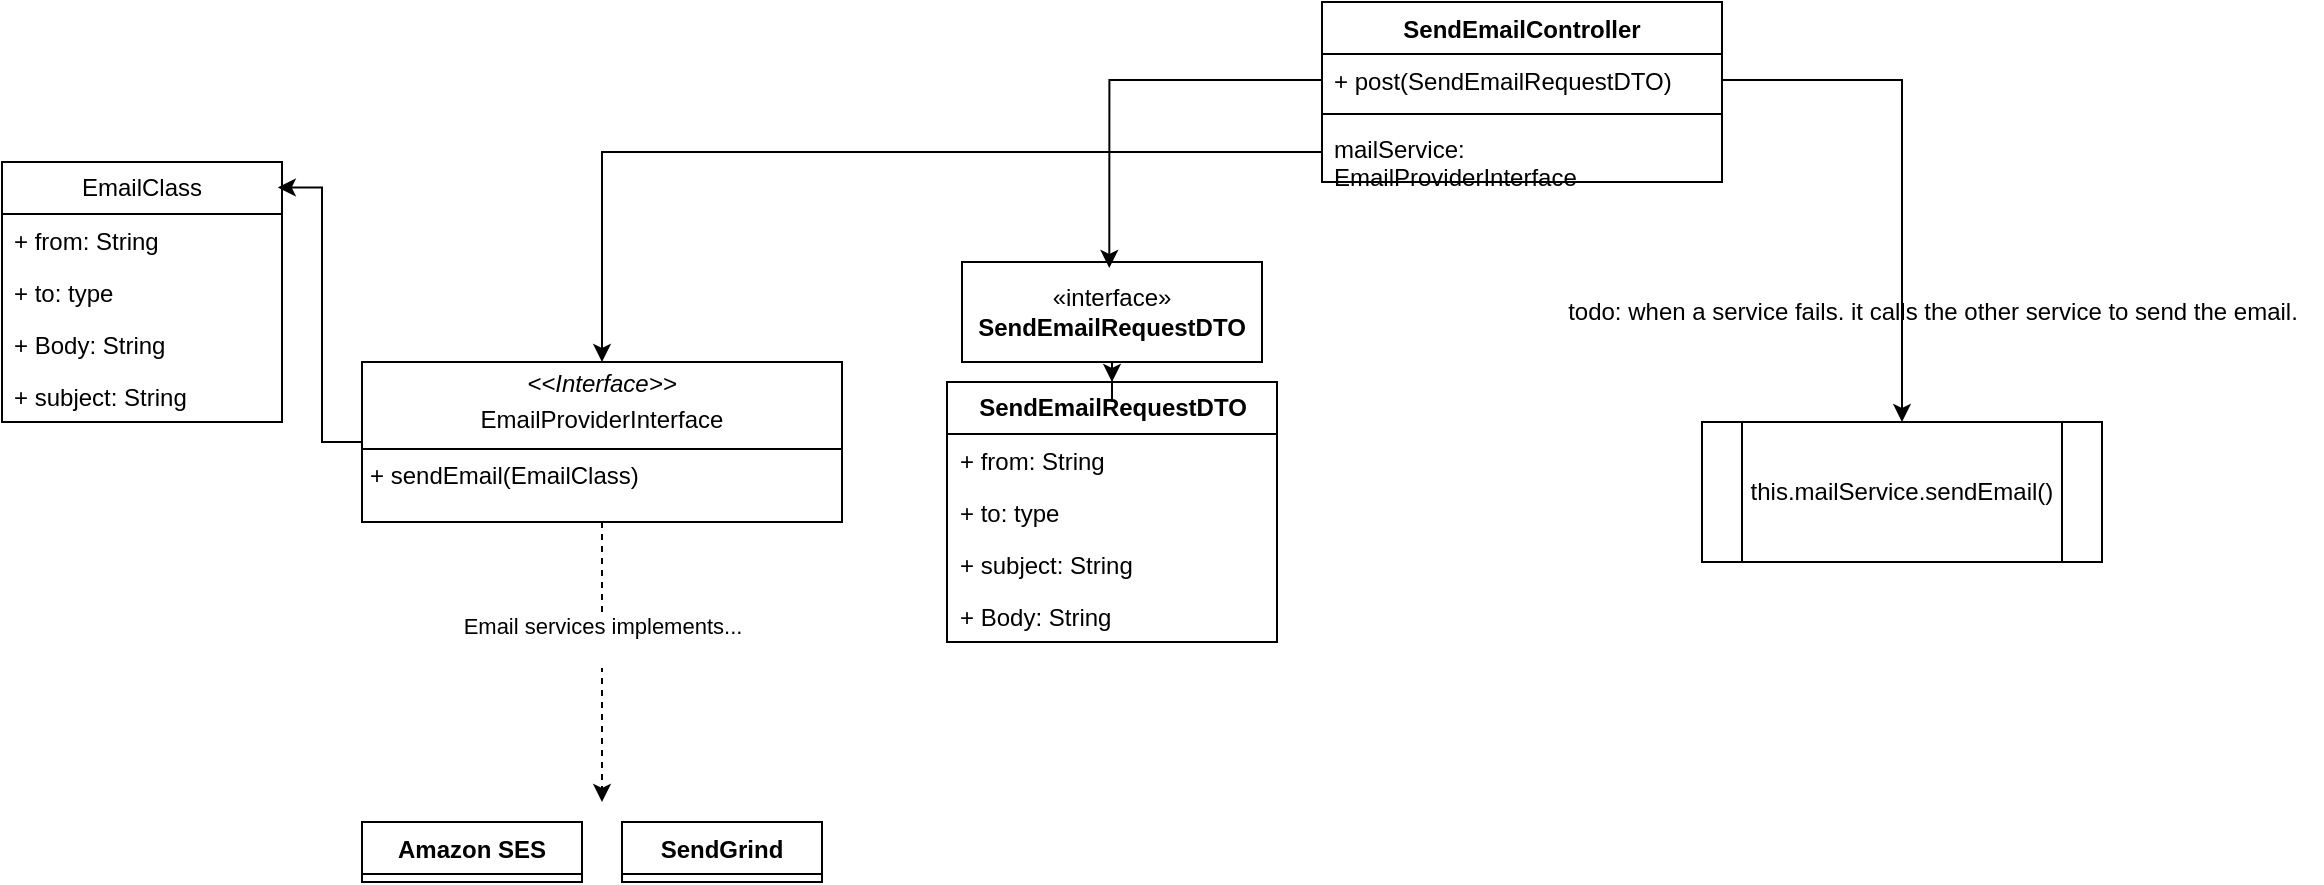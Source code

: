 <mxfile version="22.1.22" type="embed">
  <diagram name="Page-1" id="4jpqiuBLFit9PhiXddBy">
    <mxGraphModel dx="2314" dy="768" grid="1" gridSize="10" guides="1" tooltips="1" connect="1" arrows="1" fold="1" page="1" pageScale="1" pageWidth="850" pageHeight="1100" math="0" shadow="0">
      <root>
        <mxCell id="0" />
        <mxCell id="1" parent="0" />
        <mxCell id="ws-vOIrRcfvoXX8yQjIc-5" value="SendEmailController" style="swimlane;fontStyle=1;align=center;verticalAlign=top;childLayout=stackLayout;horizontal=1;startSize=26;horizontalStack=0;resizeParent=1;resizeParentMax=0;resizeLast=0;collapsible=1;marginBottom=0;whiteSpace=wrap;html=1;" parent="1" vertex="1">
          <mxGeometry x="190" y="170" width="200" height="90" as="geometry">
            <mxRectangle x="210" y="170" width="150" height="30" as="alternateBounds" />
          </mxGeometry>
        </mxCell>
        <mxCell id="ws-vOIrRcfvoXX8yQjIc-6" value="&lt;div&gt;+ post(SendEmailRequestDTO)&lt;/div&gt;&lt;div&gt;&lt;br&gt;&lt;/div&gt;" style="text;strokeColor=none;fillColor=none;align=left;verticalAlign=top;spacingLeft=4;spacingRight=4;overflow=hidden;rotatable=0;points=[[0,0.5],[1,0.5]];portConstraint=eastwest;whiteSpace=wrap;html=1;" parent="ws-vOIrRcfvoXX8yQjIc-5" vertex="1">
          <mxGeometry y="26" width="200" height="26" as="geometry" />
        </mxCell>
        <mxCell id="ws-vOIrRcfvoXX8yQjIc-7" value="" style="line;strokeWidth=1;fillColor=none;align=left;verticalAlign=middle;spacingTop=-1;spacingLeft=3;spacingRight=3;rotatable=0;labelPosition=right;points=[];portConstraint=eastwest;strokeColor=inherit;" parent="ws-vOIrRcfvoXX8yQjIc-5" vertex="1">
          <mxGeometry y="52" width="200" height="8" as="geometry" />
        </mxCell>
        <mxCell id="EF_XjzuxJkAvIcU-h72x-19" value="mailService: EmailProviderInterface " style="text;strokeColor=none;fillColor=none;align=left;verticalAlign=top;spacingLeft=4;spacingRight=4;overflow=hidden;rotatable=0;points=[[0,0.5],[1,0.5]];portConstraint=eastwest;whiteSpace=wrap;html=1;" parent="ws-vOIrRcfvoXX8yQjIc-5" vertex="1">
          <mxGeometry y="60" width="200" height="30" as="geometry" />
        </mxCell>
        <mxCell id="EF_XjzuxJkAvIcU-h72x-5" style="edgeStyle=orthogonalEdgeStyle;rounded=0;orthogonalLoop=1;jettySize=auto;html=1;" parent="1" source="EF_XjzuxJkAvIcU-h72x-3" target="EF_XjzuxJkAvIcU-h72x-6" edge="1">
          <mxGeometry relative="1" as="geometry">
            <mxPoint x="85" y="400" as="targetPoint" />
          </mxGeometry>
        </mxCell>
        <mxCell id="EF_XjzuxJkAvIcU-h72x-3" value="«interface»&lt;br&gt;&lt;b&gt;SendEmailRequestDTO&lt;/b&gt;" style="html=1;whiteSpace=wrap;" parent="1" vertex="1">
          <mxGeometry x="10" y="300" width="150" height="50" as="geometry" />
        </mxCell>
        <mxCell id="EF_XjzuxJkAvIcU-h72x-4" style="edgeStyle=orthogonalEdgeStyle;rounded=0;orthogonalLoop=1;jettySize=auto;html=1;entryX=0.491;entryY=0.06;entryDx=0;entryDy=0;entryPerimeter=0;" parent="1" source="ws-vOIrRcfvoXX8yQjIc-6" target="EF_XjzuxJkAvIcU-h72x-3" edge="1">
          <mxGeometry relative="1" as="geometry" />
        </mxCell>
        <mxCell id="EF_XjzuxJkAvIcU-h72x-6" value="&lt;b&gt;SendEmailRequestDTO&lt;/b&gt;" style="swimlane;fontStyle=0;childLayout=stackLayout;horizontal=1;startSize=26;fillColor=none;horizontalStack=0;resizeParent=1;resizeParentMax=0;resizeLast=0;collapsible=1;marginBottom=0;whiteSpace=wrap;html=1;" parent="1" vertex="1">
          <mxGeometry x="2.5" y="360" width="165" height="130" as="geometry">
            <mxRectangle x="15" y="390" width="100" height="30" as="alternateBounds" />
          </mxGeometry>
        </mxCell>
        <mxCell id="EF_XjzuxJkAvIcU-h72x-7" value="+ from: String" style="text;strokeColor=none;fillColor=none;align=left;verticalAlign=top;spacingLeft=4;spacingRight=4;overflow=hidden;rotatable=0;points=[[0,0.5],[1,0.5]];portConstraint=eastwest;whiteSpace=wrap;html=1;" parent="EF_XjzuxJkAvIcU-h72x-6" vertex="1">
          <mxGeometry y="26" width="165" height="26" as="geometry" />
        </mxCell>
        <mxCell id="EF_XjzuxJkAvIcU-h72x-8" value="&lt;div&gt;+ to: type&lt;/div&gt;" style="text;strokeColor=none;fillColor=none;align=left;verticalAlign=top;spacingLeft=4;spacingRight=4;overflow=hidden;rotatable=0;points=[[0,0.5],[1,0.5]];portConstraint=eastwest;whiteSpace=wrap;html=1;" parent="EF_XjzuxJkAvIcU-h72x-6" vertex="1">
          <mxGeometry y="52" width="165" height="26" as="geometry" />
        </mxCell>
        <mxCell id="EF_XjzuxJkAvIcU-h72x-9" value="+ subject: String" style="text;strokeColor=none;fillColor=none;align=left;verticalAlign=top;spacingLeft=4;spacingRight=4;overflow=hidden;rotatable=0;points=[[0,0.5],[1,0.5]];portConstraint=eastwest;whiteSpace=wrap;html=1;" parent="EF_XjzuxJkAvIcU-h72x-6" vertex="1">
          <mxGeometry y="78" width="165" height="26" as="geometry" />
        </mxCell>
        <mxCell id="EF_XjzuxJkAvIcU-h72x-10" value="+ Body: String" style="text;strokeColor=none;fillColor=none;align=left;verticalAlign=top;spacingLeft=4;spacingRight=4;overflow=hidden;rotatable=0;points=[[0,0.5],[1,0.5]];portConstraint=eastwest;whiteSpace=wrap;html=1;" parent="EF_XjzuxJkAvIcU-h72x-6" vertex="1">
          <mxGeometry y="104" width="165" height="26" as="geometry" />
        </mxCell>
        <mxCell id="EF_XjzuxJkAvIcU-h72x-14" value="this.mailService.sendEmail()" style="shape=process;whiteSpace=wrap;html=1;backgroundOutline=1;" parent="1" vertex="1">
          <mxGeometry x="380" y="380" width="200" height="70" as="geometry" />
        </mxCell>
        <mxCell id="EF_XjzuxJkAvIcU-h72x-15" style="edgeStyle=orthogonalEdgeStyle;rounded=0;orthogonalLoop=1;jettySize=auto;html=1;exitX=1;exitY=0.5;exitDx=0;exitDy=0;" parent="1" source="ws-vOIrRcfvoXX8yQjIc-6" target="EF_XjzuxJkAvIcU-h72x-14" edge="1">
          <mxGeometry relative="1" as="geometry" />
        </mxCell>
        <mxCell id="EF_XjzuxJkAvIcU-h72x-52" style="edgeStyle=orthogonalEdgeStyle;rounded=0;orthogonalLoop=1;jettySize=auto;html=1;curved=0;dashed=1;" parent="1" source="EF_XjzuxJkAvIcU-h72x-22" edge="1">
          <mxGeometry relative="1" as="geometry">
            <mxPoint x="-170" y="570" as="targetPoint" />
          </mxGeometry>
        </mxCell>
        <mxCell id="EF_XjzuxJkAvIcU-h72x-53" value="&lt;div&gt;Email services implements...&lt;/div&gt;&lt;div&gt;&lt;br&gt;&lt;/div&gt;" style="edgeLabel;html=1;align=center;verticalAlign=middle;resizable=0;points=[];" parent="EF_XjzuxJkAvIcU-h72x-52" vertex="1" connectable="0">
          <mxGeometry x="-0.16" relative="1" as="geometry">
            <mxPoint as="offset" />
          </mxGeometry>
        </mxCell>
        <mxCell id="EF_XjzuxJkAvIcU-h72x-22" value="&lt;p style=&quot;margin:0px;margin-top:4px;text-align:center;&quot;&gt;&lt;i&gt;&amp;lt;&amp;lt;Interface&amp;gt;&amp;gt;&lt;/i&gt;&lt;br&gt;&lt;/p&gt;&lt;p style=&quot;margin:0px;margin-top:4px;text-align:center;&quot;&gt;EmailProviderInterface&lt;/p&gt;&lt;hr size=&quot;1&quot; style=&quot;border-style:solid;&quot;&gt;&lt;p style=&quot;margin:0px;margin-left:4px;&quot;&gt;+ sendEmail(EmailClass)&lt;br&gt;&lt;/p&gt;" style="verticalAlign=top;align=left;overflow=fill;html=1;whiteSpace=wrap;" parent="1" vertex="1">
          <mxGeometry x="-290" y="350" width="240" height="80" as="geometry" />
        </mxCell>
        <mxCell id="EF_XjzuxJkAvIcU-h72x-23" style="edgeStyle=orthogonalEdgeStyle;rounded=0;orthogonalLoop=1;jettySize=auto;html=1;" parent="1" source="EF_XjzuxJkAvIcU-h72x-19" target="EF_XjzuxJkAvIcU-h72x-22" edge="1">
          <mxGeometry relative="1" as="geometry" />
        </mxCell>
        <mxCell id="EF_XjzuxJkAvIcU-h72x-25" value="EmailClass" style="swimlane;fontStyle=0;childLayout=stackLayout;horizontal=1;startSize=26;fillColor=none;horizontalStack=0;resizeParent=1;resizeParentMax=0;resizeLast=0;collapsible=1;marginBottom=0;whiteSpace=wrap;html=1;" parent="1" vertex="1">
          <mxGeometry x="-470" y="250" width="140" height="130" as="geometry">
            <mxRectangle x="-470" y="250" width="100" height="30" as="alternateBounds" />
          </mxGeometry>
        </mxCell>
        <mxCell id="EF_XjzuxJkAvIcU-h72x-46" value="+ from: String" style="text;strokeColor=none;fillColor=none;align=left;verticalAlign=top;spacingLeft=4;spacingRight=4;overflow=hidden;rotatable=0;points=[[0,0.5],[1,0.5]];portConstraint=eastwest;whiteSpace=wrap;html=1;" parent="EF_XjzuxJkAvIcU-h72x-25" vertex="1">
          <mxGeometry y="26" width="140" height="26" as="geometry" />
        </mxCell>
        <mxCell id="EF_XjzuxJkAvIcU-h72x-47" value="&lt;div&gt;+ to: type&lt;/div&gt;" style="text;strokeColor=none;fillColor=none;align=left;verticalAlign=top;spacingLeft=4;spacingRight=4;overflow=hidden;rotatable=0;points=[[0,0.5],[1,0.5]];portConstraint=eastwest;whiteSpace=wrap;html=1;" parent="EF_XjzuxJkAvIcU-h72x-25" vertex="1">
          <mxGeometry y="52" width="140" height="26" as="geometry" />
        </mxCell>
        <mxCell id="EF_XjzuxJkAvIcU-h72x-49" value="+ Body: String" style="text;strokeColor=none;fillColor=none;align=left;verticalAlign=top;spacingLeft=4;spacingRight=4;overflow=hidden;rotatable=0;points=[[0,0.5],[1,0.5]];portConstraint=eastwest;whiteSpace=wrap;html=1;" parent="EF_XjzuxJkAvIcU-h72x-25" vertex="1">
          <mxGeometry y="78" width="140" height="26" as="geometry" />
        </mxCell>
        <mxCell id="EF_XjzuxJkAvIcU-h72x-48" value="+ subject: String" style="text;strokeColor=none;fillColor=none;align=left;verticalAlign=top;spacingLeft=4;spacingRight=4;overflow=hidden;rotatable=0;points=[[0,0.5],[1,0.5]];portConstraint=eastwest;whiteSpace=wrap;html=1;" parent="EF_XjzuxJkAvIcU-h72x-25" vertex="1">
          <mxGeometry y="104" width="140" height="26" as="geometry" />
        </mxCell>
        <mxCell id="EF_XjzuxJkAvIcU-h72x-50" style="edgeStyle=orthogonalEdgeStyle;rounded=0;orthogonalLoop=1;jettySize=auto;html=1;entryX=0.985;entryY=0.098;entryDx=0;entryDy=0;entryPerimeter=0;" parent="1" source="EF_XjzuxJkAvIcU-h72x-22" target="EF_XjzuxJkAvIcU-h72x-25" edge="1">
          <mxGeometry relative="1" as="geometry" />
        </mxCell>
        <mxCell id="EF_XjzuxJkAvIcU-h72x-51" value="todo: when a service fails. it calls the other service to send the email." style="text;html=1;align=center;verticalAlign=middle;resizable=0;points=[];autosize=1;strokeColor=none;fillColor=none;" parent="1" vertex="1">
          <mxGeometry x="300" y="310" width="390" height="30" as="geometry" />
        </mxCell>
        <mxCell id="EF_XjzuxJkAvIcU-h72x-54" value="Amazon SES" style="swimlane;fontStyle=1;align=center;verticalAlign=top;childLayout=stackLayout;horizontal=1;startSize=26;horizontalStack=0;resizeParent=1;resizeParentMax=0;resizeLast=0;collapsible=1;marginBottom=0;whiteSpace=wrap;html=1;" parent="1" vertex="1" collapsed="1">
          <mxGeometry x="-290" y="580" width="110" height="30" as="geometry">
            <mxRectangle x="-350" y="580" width="160" height="86" as="alternateBounds" />
          </mxGeometry>
        </mxCell>
        <mxCell id="EF_XjzuxJkAvIcU-h72x-55" value="+ field: type" style="text;strokeColor=none;fillColor=none;align=left;verticalAlign=top;spacingLeft=4;spacingRight=4;overflow=hidden;rotatable=0;points=[[0,0.5],[1,0.5]];portConstraint=eastwest;whiteSpace=wrap;html=1;" parent="EF_XjzuxJkAvIcU-h72x-54" vertex="1">
          <mxGeometry y="26" width="160" height="26" as="geometry" />
        </mxCell>
        <mxCell id="EF_XjzuxJkAvIcU-h72x-56" value="" style="line;strokeWidth=1;fillColor=none;align=left;verticalAlign=middle;spacingTop=-1;spacingLeft=3;spacingRight=3;rotatable=0;labelPosition=right;points=[];portConstraint=eastwest;strokeColor=inherit;" parent="EF_XjzuxJkAvIcU-h72x-54" vertex="1">
          <mxGeometry y="52" width="160" height="8" as="geometry" />
        </mxCell>
        <mxCell id="EF_XjzuxJkAvIcU-h72x-57" value="+ method(type): type" style="text;strokeColor=none;fillColor=none;align=left;verticalAlign=top;spacingLeft=4;spacingRight=4;overflow=hidden;rotatable=0;points=[[0,0.5],[1,0.5]];portConstraint=eastwest;whiteSpace=wrap;html=1;" parent="EF_XjzuxJkAvIcU-h72x-54" vertex="1">
          <mxGeometry y="60" width="160" height="26" as="geometry" />
        </mxCell>
        <mxCell id="EF_XjzuxJkAvIcU-h72x-58" value="SendGrind" style="swimlane;fontStyle=1;align=center;verticalAlign=top;childLayout=stackLayout;horizontal=1;startSize=26;horizontalStack=0;resizeParent=1;resizeParentMax=0;resizeLast=0;collapsible=1;marginBottom=0;whiteSpace=wrap;html=1;" parent="1" vertex="1" collapsed="1">
          <mxGeometry x="-160" y="580" width="100" height="30" as="geometry">
            <mxRectangle x="-180" y="580" width="160" height="86" as="alternateBounds" />
          </mxGeometry>
        </mxCell>
        <mxCell id="EF_XjzuxJkAvIcU-h72x-59" value="+ field: type" style="text;strokeColor=none;fillColor=none;align=left;verticalAlign=top;spacingLeft=4;spacingRight=4;overflow=hidden;rotatable=0;points=[[0,0.5],[1,0.5]];portConstraint=eastwest;whiteSpace=wrap;html=1;" parent="EF_XjzuxJkAvIcU-h72x-58" vertex="1">
          <mxGeometry y="26" width="160" height="26" as="geometry" />
        </mxCell>
        <mxCell id="EF_XjzuxJkAvIcU-h72x-60" value="" style="line;strokeWidth=1;fillColor=none;align=left;verticalAlign=middle;spacingTop=-1;spacingLeft=3;spacingRight=3;rotatable=0;labelPosition=right;points=[];portConstraint=eastwest;strokeColor=inherit;" parent="EF_XjzuxJkAvIcU-h72x-58" vertex="1">
          <mxGeometry y="52" width="160" height="8" as="geometry" />
        </mxCell>
        <mxCell id="EF_XjzuxJkAvIcU-h72x-61" value="+ method(type): type" style="text;strokeColor=none;fillColor=none;align=left;verticalAlign=top;spacingLeft=4;spacingRight=4;overflow=hidden;rotatable=0;points=[[0,0.5],[1,0.5]];portConstraint=eastwest;whiteSpace=wrap;html=1;" parent="EF_XjzuxJkAvIcU-h72x-58" vertex="1">
          <mxGeometry y="60" width="160" height="26" as="geometry" />
        </mxCell>
      </root>
    </mxGraphModel>
  </diagram>
</mxfile>

